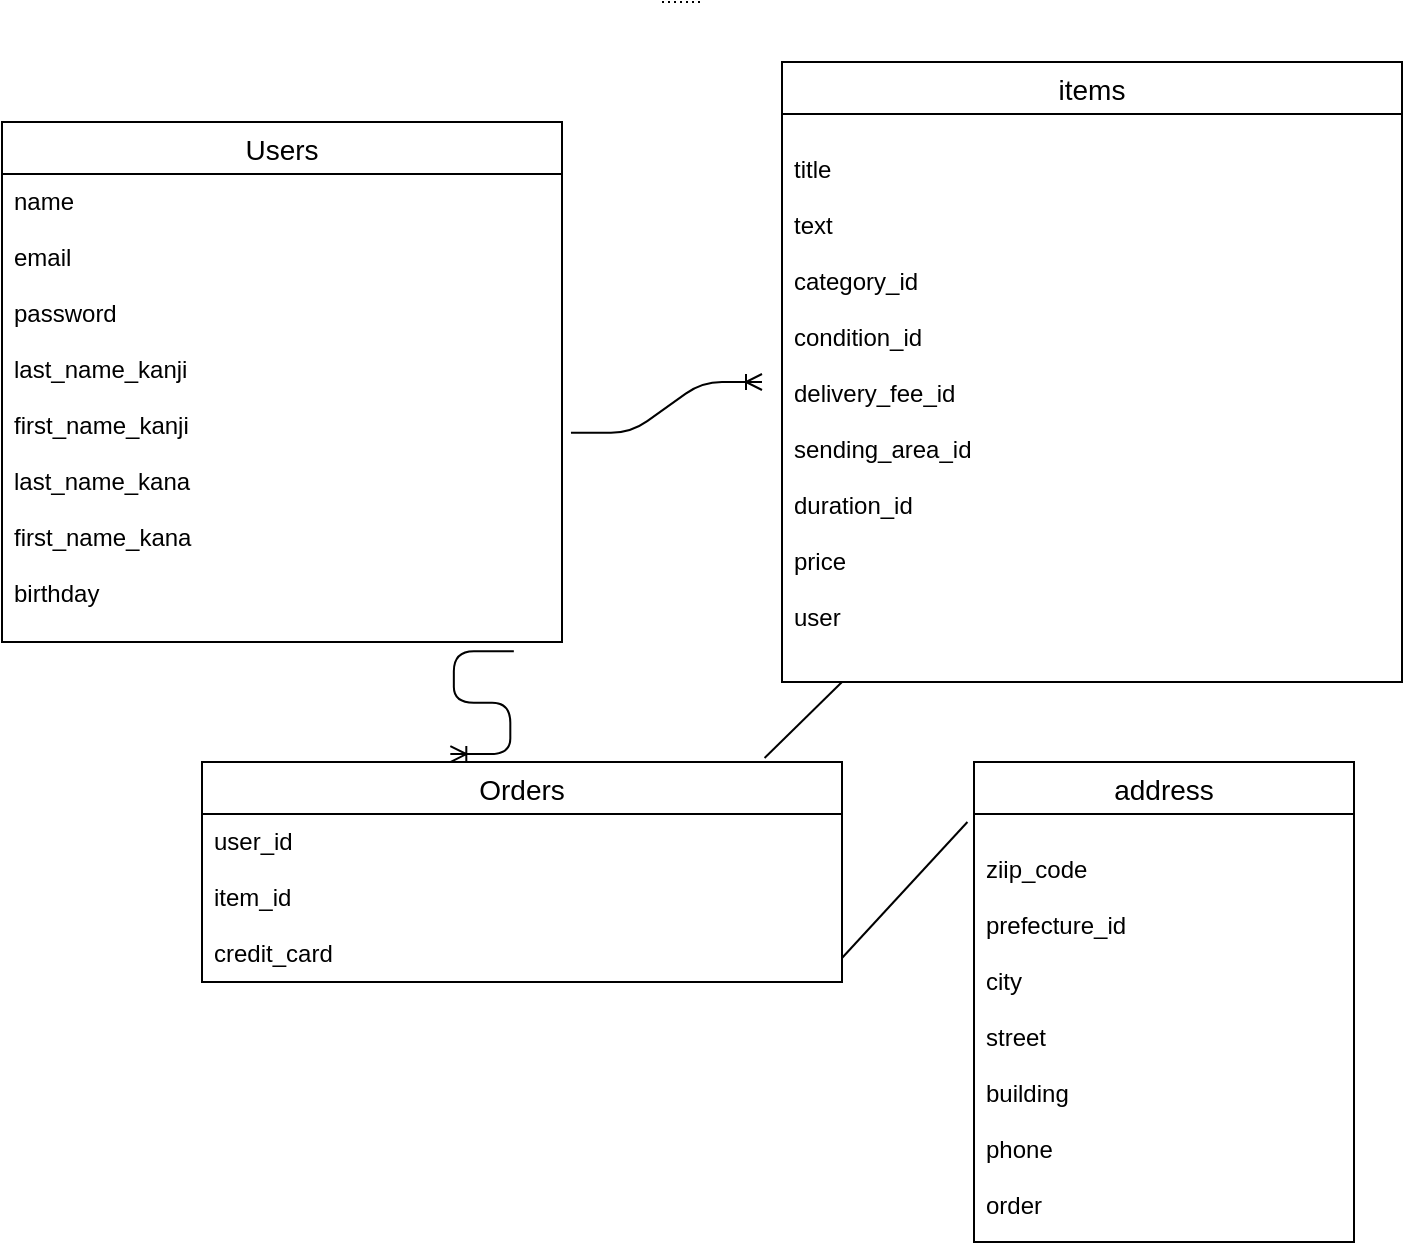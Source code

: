 <mxfile>
    <diagram id="1cAVwuK9WEZMYU_AWoAq" name="ページ1">
        <mxGraphModel dx="1364" dy="621" grid="1" gridSize="10" guides="1" tooltips="1" connect="1" arrows="1" fold="1" page="1" pageScale="1" pageWidth="827" pageHeight="1169" math="0" shadow="0">
            <root>
                <mxCell id="0"/>
                <mxCell id="1" parent="0"/>
                <mxCell id="65" value="Users" style="swimlane;fontStyle=0;childLayout=stackLayout;horizontal=1;startSize=26;horizontalStack=0;resizeParent=1;resizeParentMax=0;resizeLast=0;collapsible=1;marginBottom=0;align=center;fontSize=14;" parent="1" vertex="1">
                    <mxGeometry x="10" y="80" width="280" height="260" as="geometry"/>
                </mxCell>
                <mxCell id="68" value="name&#10;&#10;email&#10;&#10;password&#10;&#10;last_name_kanji&#10;&#10;first_name_kanji&#10;&#10;last_name_kana&#10;&#10;first_name_kana&#10;&#10;birthday&#10;&#10;" style="text;strokeColor=none;fillColor=none;spacingLeft=4;spacingRight=4;overflow=hidden;rotatable=0;points=[[0,0.5],[1,0.5]];portConstraint=eastwest;fontSize=12;" parent="65" vertex="1">
                    <mxGeometry y="26" width="280" height="234" as="geometry"/>
                </mxCell>
                <mxCell id="83" value="items" style="swimlane;fontStyle=0;childLayout=stackLayout;horizontal=1;startSize=26;horizontalStack=0;resizeParent=1;resizeParentMax=0;resizeLast=0;collapsible=1;marginBottom=0;align=center;fontSize=14;" parent="1" vertex="1">
                    <mxGeometry x="400" y="50" width="310" height="310" as="geometry"/>
                </mxCell>
                <mxCell id="85" value="&#10;title&#10;&#10;text&#10;&#10;category_id&#10;&#10;condition_id&#10;&#10;delivery_fee_id&#10;&#10;sending_area_id&#10;&#10;duration_id&#10;&#10;price&#10;&#10;user&#10;&#10;" style="text;strokeColor=none;fillColor=none;spacingLeft=4;spacingRight=4;overflow=hidden;rotatable=0;points=[[0,0.5],[1,0.5]];portConstraint=eastwest;fontSize=12;" parent="83" vertex="1">
                    <mxGeometry y="26" width="310" height="284" as="geometry"/>
                </mxCell>
                <mxCell id="87" value="Orders" style="swimlane;fontStyle=0;childLayout=stackLayout;horizontal=1;startSize=26;horizontalStack=0;resizeParent=1;resizeParentMax=0;resizeLast=0;collapsible=1;marginBottom=0;align=center;fontSize=14;" parent="1" vertex="1">
                    <mxGeometry x="110" y="400" width="320" height="110" as="geometry"/>
                </mxCell>
                <mxCell id="88" value="user_id&#10;&#10;item_id&#10;&#10;credit_card" style="text;strokeColor=none;fillColor=none;spacingLeft=4;spacingRight=4;overflow=hidden;rotatable=0;points=[[0,0.5],[1,0.5]];portConstraint=eastwest;fontSize=12;" parent="87" vertex="1">
                    <mxGeometry y="26" width="320" height="84" as="geometry"/>
                </mxCell>
                <mxCell id="91" value="address" style="swimlane;fontStyle=0;childLayout=stackLayout;horizontal=1;startSize=26;horizontalStack=0;resizeParent=1;resizeParentMax=0;resizeLast=0;collapsible=1;marginBottom=0;align=center;fontSize=14;" parent="1" vertex="1">
                    <mxGeometry x="496" y="400" width="190" height="240" as="geometry"/>
                </mxCell>
                <mxCell id="92" value="&#10;ziip_code&#10;&#10;prefecture_id&#10;&#10;city&#10;&#10;street&#10;&#10;building&#10;&#10;phone&#10;&#10;order&#10;&#10;" style="text;strokeColor=none;fillColor=none;spacingLeft=4;spacingRight=4;overflow=hidden;rotatable=0;points=[[0,0.5],[1,0.5]];portConstraint=eastwest;fontSize=12;" parent="91" vertex="1">
                    <mxGeometry y="26" width="190" height="214" as="geometry"/>
                </mxCell>
                <mxCell id="101" value="" style="edgeStyle=entityRelationEdgeStyle;fontSize=12;html=1;endArrow=ERoneToMany;exitX=1.016;exitY=0.553;exitDx=0;exitDy=0;exitPerimeter=0;" parent="1" source="68" edge="1">
                    <mxGeometry width="100" height="100" relative="1" as="geometry">
                        <mxPoint x="290" y="310" as="sourcePoint"/>
                        <mxPoint x="390" y="210" as="targetPoint"/>
                    </mxGeometry>
                </mxCell>
                <mxCell id="103" value="" style="endArrow=none;html=1;rounded=0;exitX=0.879;exitY=-0.018;exitDx=0;exitDy=0;exitPerimeter=0;" parent="1" source="87" edge="1">
                    <mxGeometry relative="1" as="geometry">
                        <mxPoint x="310" y="320" as="sourcePoint"/>
                        <mxPoint x="430" y="360" as="targetPoint"/>
                        <Array as="points"/>
                    </mxGeometry>
                </mxCell>
                <mxCell id="105" value="" style="edgeStyle=entityRelationEdgeStyle;fontSize=12;html=1;endArrow=ERoneToMany;entryX=0.388;entryY=-0.036;entryDx=0;entryDy=0;entryPerimeter=0;exitX=0.914;exitY=1.02;exitDx=0;exitDy=0;exitPerimeter=0;" edge="1" parent="1" source="68" target="87">
                    <mxGeometry width="100" height="100" relative="1" as="geometry">
                        <mxPoint x="280" y="330" as="sourcePoint"/>
                        <mxPoint x="380" y="230" as="targetPoint"/>
                    </mxGeometry>
                </mxCell>
                <mxCell id="108" value="" style="endArrow=none;html=1;rounded=0;dashed=1;dashPattern=1 2;" edge="1" parent="1">
                    <mxGeometry relative="1" as="geometry">
                        <mxPoint x="340" y="20" as="sourcePoint"/>
                        <mxPoint x="360" y="20" as="targetPoint"/>
                    </mxGeometry>
                </mxCell>
                <mxCell id="122" value="" style="endArrow=none;html=1;rounded=0;exitX=0.879;exitY=-0.018;exitDx=0;exitDy=0;exitPerimeter=0;" edge="1" parent="1">
                    <mxGeometry relative="1" as="geometry">
                        <mxPoint x="430" y="498.02" as="sourcePoint"/>
                        <mxPoint x="492.72" y="430" as="targetPoint"/>
                    </mxGeometry>
                </mxCell>
            </root>
        </mxGraphModel>
    </diagram>
</mxfile>